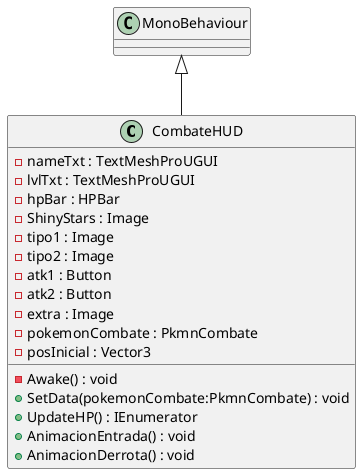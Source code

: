@startuml
class CombateHUD {
    - nameTxt : TextMeshProUGUI
    - lvlTxt : TextMeshProUGUI
    - hpBar : HPBar
    - ShinyStars : Image
    - tipo1 : Image
    - tipo2 : Image
    - atk1 : Button
    - atk2 : Button
    - extra : Image
    - pokemonCombate : PkmnCombate
    - posInicial : Vector3
    - Awake() : void
    + SetData(pokemonCombate:PkmnCombate) : void
    + UpdateHP() : IEnumerator
    + AnimacionEntrada() : void
    + AnimacionDerrota() : void
}
MonoBehaviour <|-- CombateHUD
@enduml
